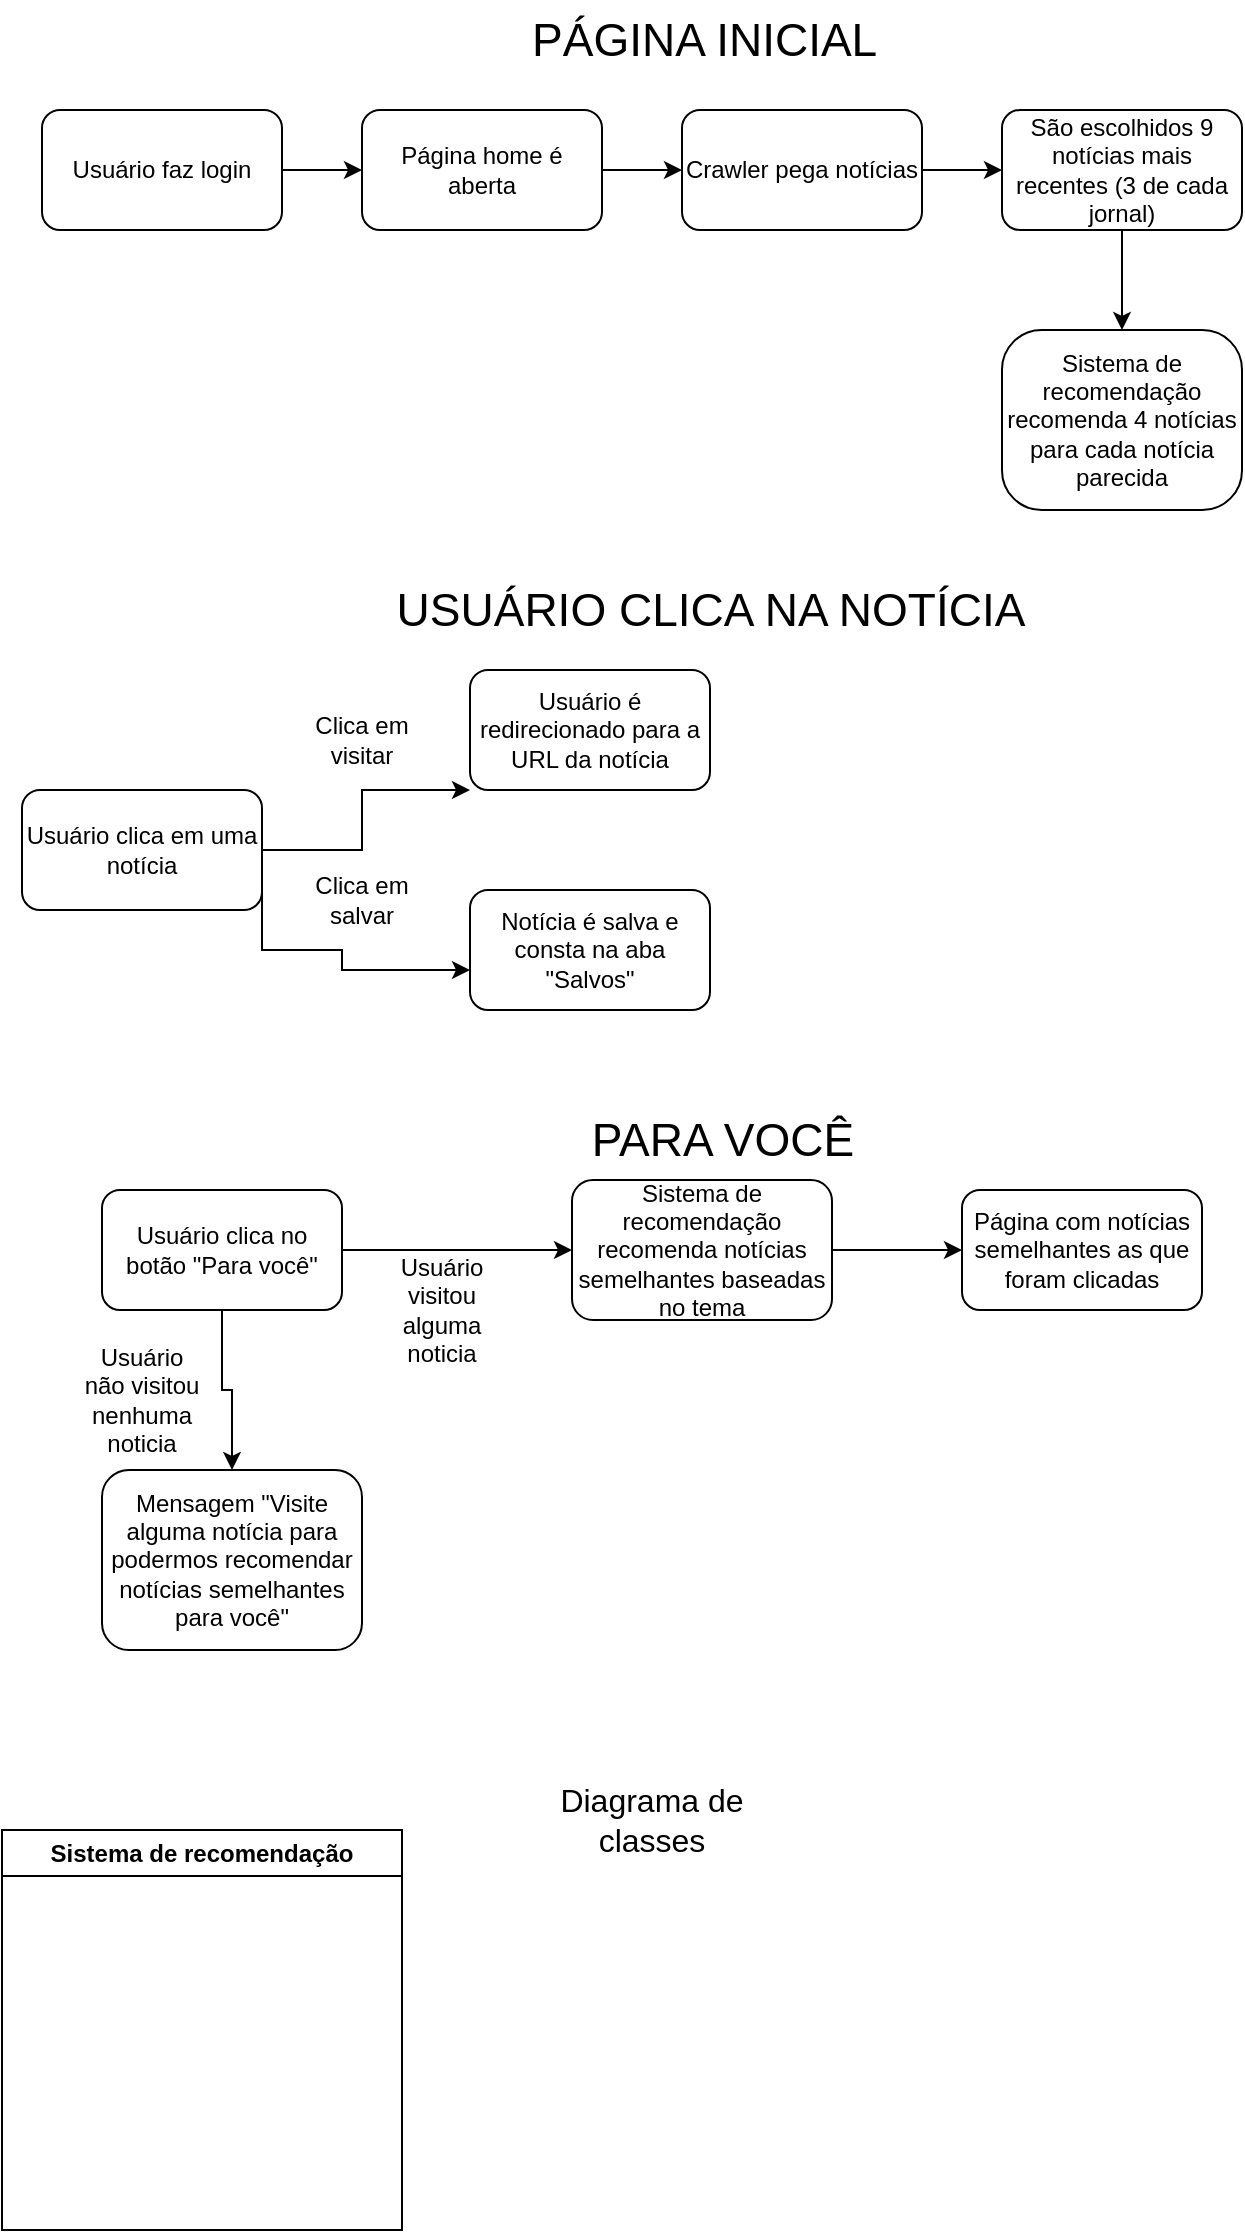 <mxfile version="24.3.1" type="github">
  <diagram name="Página-1" id="S5yT-SRMCgnwhj5iHbOD">
    <mxGraphModel dx="1431" dy="589" grid="1" gridSize="10" guides="1" tooltips="1" connect="1" arrows="1" fold="1" page="1" pageScale="1" pageWidth="827" pageHeight="1169" math="0" shadow="0">
      <root>
        <mxCell id="0" />
        <mxCell id="1" parent="0" />
        <mxCell id="2ardp5klqFMFP00VOyrP-15" value="" style="edgeStyle=orthogonalEdgeStyle;rounded=0;orthogonalLoop=1;jettySize=auto;html=1;" edge="1" parent="1" source="2ardp5klqFMFP00VOyrP-1" target="2ardp5klqFMFP00VOyrP-13">
          <mxGeometry relative="1" as="geometry" />
        </mxCell>
        <mxCell id="2ardp5klqFMFP00VOyrP-1" value="Usuário faz login" style="rounded=1;whiteSpace=wrap;html=1;" vertex="1" parent="1">
          <mxGeometry x="80" y="90" width="120" height="60" as="geometry" />
        </mxCell>
        <mxCell id="2ardp5klqFMFP00VOyrP-17" value="" style="edgeStyle=orthogonalEdgeStyle;rounded=0;orthogonalLoop=1;jettySize=auto;html=1;" edge="1" parent="1" source="2ardp5klqFMFP00VOyrP-2" target="2ardp5klqFMFP00VOyrP-6">
          <mxGeometry relative="1" as="geometry" />
        </mxCell>
        <mxCell id="2ardp5klqFMFP00VOyrP-2" value="Crawler pega notícias" style="whiteSpace=wrap;html=1;rounded=1;" vertex="1" parent="1">
          <mxGeometry x="400" y="90" width="120" height="60" as="geometry" />
        </mxCell>
        <mxCell id="2ardp5klqFMFP00VOyrP-4" value="Sistema de recomendação recomenda 4 notícias para cada notícia parecida" style="whiteSpace=wrap;html=1;rounded=1;arcSize=22;" vertex="1" parent="1">
          <mxGeometry x="560" y="200" width="120" height="90" as="geometry" />
        </mxCell>
        <mxCell id="2ardp5klqFMFP00VOyrP-21" value="" style="edgeStyle=orthogonalEdgeStyle;rounded=0;orthogonalLoop=1;jettySize=auto;html=1;" edge="1" parent="1" source="2ardp5klqFMFP00VOyrP-6" target="2ardp5klqFMFP00VOyrP-4">
          <mxGeometry relative="1" as="geometry" />
        </mxCell>
        <mxCell id="2ardp5klqFMFP00VOyrP-6" value="São escolhidos 9 notícias mais recentes (3 de cada jornal)" style="whiteSpace=wrap;html=1;rounded=1;" vertex="1" parent="1">
          <mxGeometry x="560" y="90" width="120" height="60" as="geometry" />
        </mxCell>
        <mxCell id="2ardp5klqFMFP00VOyrP-9" value="&lt;font style=&quot;font-size: 23px;&quot;&gt;PÁGINA INICIAL&amp;nbsp;&lt;/font&gt;" style="text;html=1;align=center;verticalAlign=middle;resizable=0;points=[];autosize=1;strokeColor=none;fillColor=none;" vertex="1" parent="1">
          <mxGeometry x="314" y="35" width="200" height="40" as="geometry" />
        </mxCell>
        <mxCell id="2ardp5klqFMFP00VOyrP-16" value="" style="edgeStyle=orthogonalEdgeStyle;rounded=0;orthogonalLoop=1;jettySize=auto;html=1;" edge="1" parent="1" source="2ardp5klqFMFP00VOyrP-13" target="2ardp5klqFMFP00VOyrP-2">
          <mxGeometry relative="1" as="geometry" />
        </mxCell>
        <mxCell id="2ardp5klqFMFP00VOyrP-13" value="Página home é aberta" style="rounded=1;whiteSpace=wrap;html=1;" vertex="1" parent="1">
          <mxGeometry x="240" y="90" width="120" height="60" as="geometry" />
        </mxCell>
        <mxCell id="2ardp5klqFMFP00VOyrP-19" value="&lt;font style=&quot;font-size: 16px;&quot;&gt;Diagrama de classes&lt;/font&gt;" style="text;html=1;align=center;verticalAlign=middle;whiteSpace=wrap;rounded=0;" vertex="1" parent="1">
          <mxGeometry x="310" y="930" width="150" height="30" as="geometry" />
        </mxCell>
        <mxCell id="2ardp5klqFMFP00VOyrP-20" value="Sistema de recomendação" style="swimlane;whiteSpace=wrap;html=1;" vertex="1" parent="1">
          <mxGeometry x="60" y="950" width="200" height="200" as="geometry" />
        </mxCell>
        <mxCell id="2ardp5klqFMFP00VOyrP-22" value="&lt;font style=&quot;font-size: 23px;&quot;&gt;USUÁRIO CLICA NA NOTÍCIA&lt;/font&gt;" style="text;html=1;align=center;verticalAlign=middle;resizable=0;points=[];autosize=1;strokeColor=none;fillColor=none;" vertex="1" parent="1">
          <mxGeometry x="244" y="320" width="340" height="40" as="geometry" />
        </mxCell>
        <mxCell id="2ardp5klqFMFP00VOyrP-25" value="" style="edgeStyle=orthogonalEdgeStyle;rounded=0;orthogonalLoop=1;jettySize=auto;html=1;" edge="1" parent="1" source="2ardp5klqFMFP00VOyrP-23" target="2ardp5klqFMFP00VOyrP-24">
          <mxGeometry relative="1" as="geometry">
            <Array as="points">
              <mxPoint x="240" y="460" />
              <mxPoint x="240" y="430" />
            </Array>
          </mxGeometry>
        </mxCell>
        <mxCell id="2ardp5klqFMFP00VOyrP-27" value="" style="edgeStyle=orthogonalEdgeStyle;rounded=0;orthogonalLoop=1;jettySize=auto;html=1;exitX=1;exitY=0.5;exitDx=0;exitDy=0;" edge="1" parent="1">
          <mxGeometry relative="1" as="geometry">
            <mxPoint x="190" y="480" as="sourcePoint" />
            <mxPoint x="294" y="520" as="targetPoint" />
            <Array as="points">
              <mxPoint x="190" y="510" />
              <mxPoint x="230" y="510" />
              <mxPoint x="230" y="520" />
            </Array>
          </mxGeometry>
        </mxCell>
        <mxCell id="2ardp5klqFMFP00VOyrP-23" value="Usuário clica em uma notícia" style="rounded=1;whiteSpace=wrap;html=1;" vertex="1" parent="1">
          <mxGeometry x="70" y="430" width="120" height="60" as="geometry" />
        </mxCell>
        <mxCell id="2ardp5klqFMFP00VOyrP-24" value="Usuário é redirecionado para a URL da notícia" style="whiteSpace=wrap;html=1;rounded=1;" vertex="1" parent="1">
          <mxGeometry x="294" y="370" width="120" height="60" as="geometry" />
        </mxCell>
        <mxCell id="2ardp5klqFMFP00VOyrP-26" value="Notícia é salva e consta na aba &quot;Salvos&quot;" style="whiteSpace=wrap;html=1;rounded=1;" vertex="1" parent="1">
          <mxGeometry x="294" y="480" width="120" height="60" as="geometry" />
        </mxCell>
        <mxCell id="2ardp5klqFMFP00VOyrP-29" value="Clica em visitar" style="text;html=1;align=center;verticalAlign=middle;whiteSpace=wrap;rounded=0;" vertex="1" parent="1">
          <mxGeometry x="210" y="390" width="60" height="30" as="geometry" />
        </mxCell>
        <mxCell id="2ardp5klqFMFP00VOyrP-30" value="Clica em salvar" style="text;html=1;align=center;verticalAlign=middle;whiteSpace=wrap;rounded=0;" vertex="1" parent="1">
          <mxGeometry x="210" y="470" width="60" height="30" as="geometry" />
        </mxCell>
        <mxCell id="2ardp5klqFMFP00VOyrP-31" value="&lt;font style=&quot;font-size: 23px;&quot;&gt;PARA VOCÊ&lt;/font&gt;" style="text;html=1;align=center;verticalAlign=middle;resizable=0;points=[];autosize=1;strokeColor=none;fillColor=none;" vertex="1" parent="1">
          <mxGeometry x="345" y="585" width="150" height="40" as="geometry" />
        </mxCell>
        <mxCell id="2ardp5klqFMFP00VOyrP-34" value="" style="edgeStyle=orthogonalEdgeStyle;rounded=0;orthogonalLoop=1;jettySize=auto;html=1;" edge="1" parent="1" source="2ardp5klqFMFP00VOyrP-32" target="2ardp5klqFMFP00VOyrP-33">
          <mxGeometry relative="1" as="geometry" />
        </mxCell>
        <mxCell id="2ardp5klqFMFP00VOyrP-37" value="" style="edgeStyle=orthogonalEdgeStyle;rounded=0;orthogonalLoop=1;jettySize=auto;html=1;entryX=0;entryY=0.5;entryDx=0;entryDy=0;" edge="1" parent="1" source="2ardp5klqFMFP00VOyrP-44" target="2ardp5klqFMFP00VOyrP-40">
          <mxGeometry relative="1" as="geometry">
            <mxPoint x="360" y="670" as="targetPoint" />
            <Array as="points">
              <mxPoint x="360" y="660" />
              <mxPoint x="360" y="660" />
            </Array>
          </mxGeometry>
        </mxCell>
        <mxCell id="2ardp5klqFMFP00VOyrP-32" value="Usuário clica no botão &quot;Para você&quot;" style="rounded=1;whiteSpace=wrap;html=1;" vertex="1" parent="1">
          <mxGeometry x="110" y="630" width="120" height="60" as="geometry" />
        </mxCell>
        <mxCell id="2ardp5klqFMFP00VOyrP-33" value="Mensagem &quot;Visite alguma notícia para podermos recomendar notícias semelhantes para você&quot;" style="whiteSpace=wrap;html=1;rounded=1;" vertex="1" parent="1">
          <mxGeometry x="110" y="770" width="130" height="90" as="geometry" />
        </mxCell>
        <mxCell id="2ardp5klqFMFP00VOyrP-36" value="Usuário não visitou nenhuma noticia" style="text;html=1;align=center;verticalAlign=middle;whiteSpace=wrap;rounded=0;" vertex="1" parent="1">
          <mxGeometry x="100" y="720" width="60" height="30" as="geometry" />
        </mxCell>
        <mxCell id="2ardp5klqFMFP00VOyrP-40" value="Página com notícias semelhantes as que foram clicadas" style="rounded=1;whiteSpace=wrap;html=1;" vertex="1" parent="1">
          <mxGeometry x="540" y="630" width="120" height="60" as="geometry" />
        </mxCell>
        <mxCell id="2ardp5klqFMFP00VOyrP-41" value="Usuário visitou alguma noticia" style="text;html=1;align=center;verticalAlign=middle;whiteSpace=wrap;rounded=0;" vertex="1" parent="1">
          <mxGeometry x="250" y="675" width="60" height="30" as="geometry" />
        </mxCell>
        <mxCell id="2ardp5klqFMFP00VOyrP-45" value="" style="edgeStyle=orthogonalEdgeStyle;rounded=0;orthogonalLoop=1;jettySize=auto;html=1;entryX=0;entryY=0.5;entryDx=0;entryDy=0;" edge="1" parent="1" source="2ardp5klqFMFP00VOyrP-32" target="2ardp5klqFMFP00VOyrP-44">
          <mxGeometry relative="1" as="geometry">
            <mxPoint x="230" y="660" as="sourcePoint" />
            <mxPoint x="560" y="660" as="targetPoint" />
            <Array as="points" />
          </mxGeometry>
        </mxCell>
        <mxCell id="2ardp5klqFMFP00VOyrP-44" value="Sistema de recomendação recomenda notícias semelhantes baseadas no tema" style="rounded=1;whiteSpace=wrap;html=1;" vertex="1" parent="1">
          <mxGeometry x="345" y="625" width="130" height="70" as="geometry" />
        </mxCell>
      </root>
    </mxGraphModel>
  </diagram>
</mxfile>

